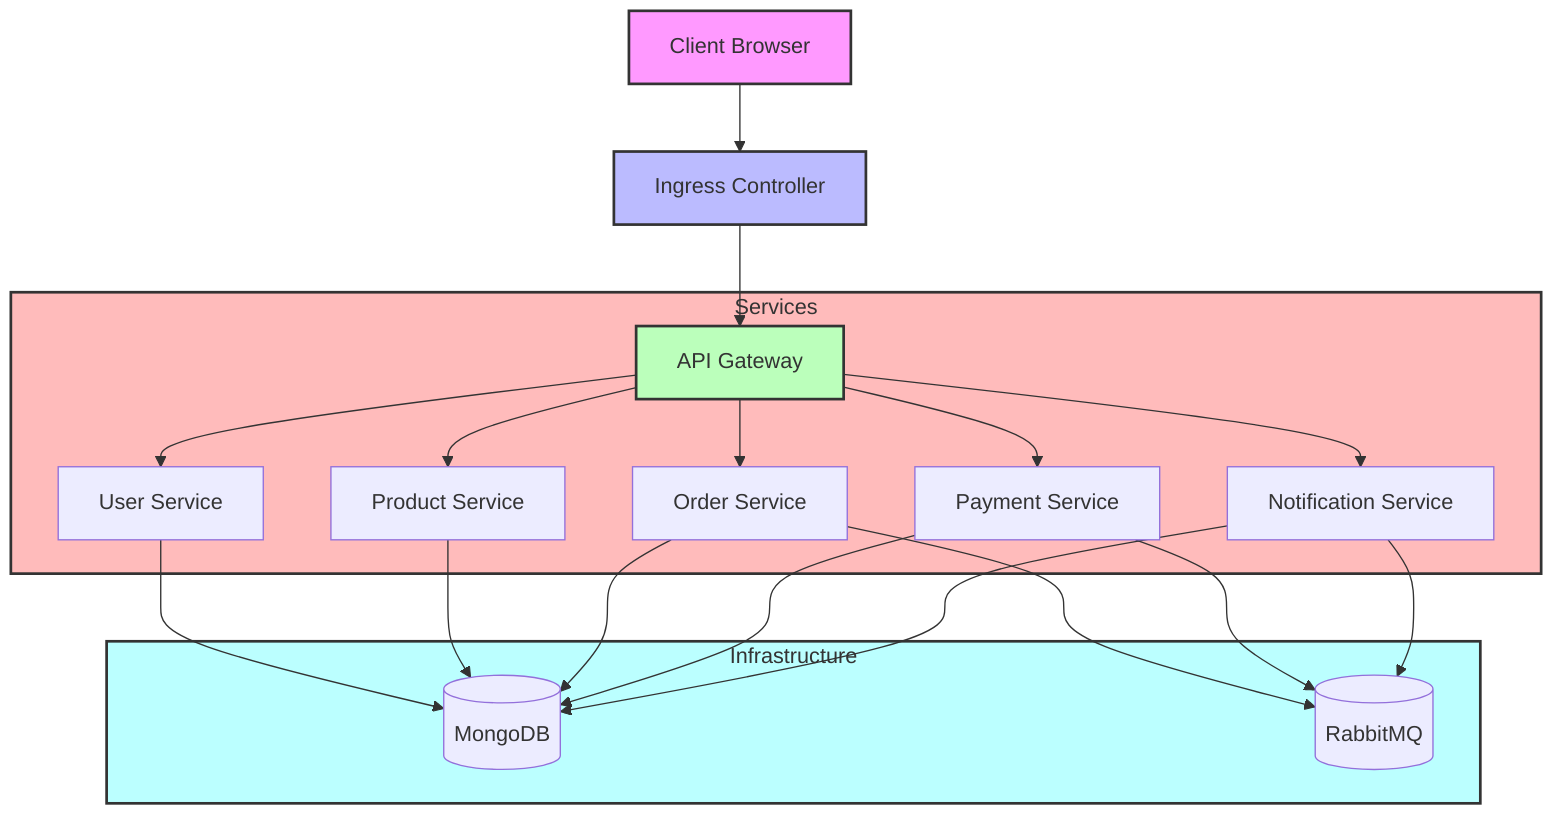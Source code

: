 graph TB
    Client[Client Browser] --> Ingress[Ingress Controller]
    Ingress --> Gateway[API Gateway]
    
    subgraph Services
        Gateway --> User[User Service]
        Gateway --> Product[Product Service]
        Gateway --> Order[Order Service]
        Gateway --> Payment[Payment Service]
        Gateway --> Notification[Notification Service]
    end
    
    subgraph Infrastructure
        User --> MongoDB[(MongoDB)]
        Product --> MongoDB
        Order --> MongoDB
        Payment --> MongoDB
        Notification --> MongoDB
        
        Order --> RabbitMQ[(RabbitMQ)]
        Payment --> RabbitMQ
        Notification --> RabbitMQ
    end
    
    style Client fill:#f9f,stroke:#333,stroke-width:2px
    style Ingress fill:#bbf,stroke:#333,stroke-width:2px
    style Gateway fill:#bfb,stroke:#333,stroke-width:2px
    style Services fill:#fbb,stroke:#333,stroke-width:2px
    style Infrastructure fill:#bff,stroke:#333,stroke-width:2px